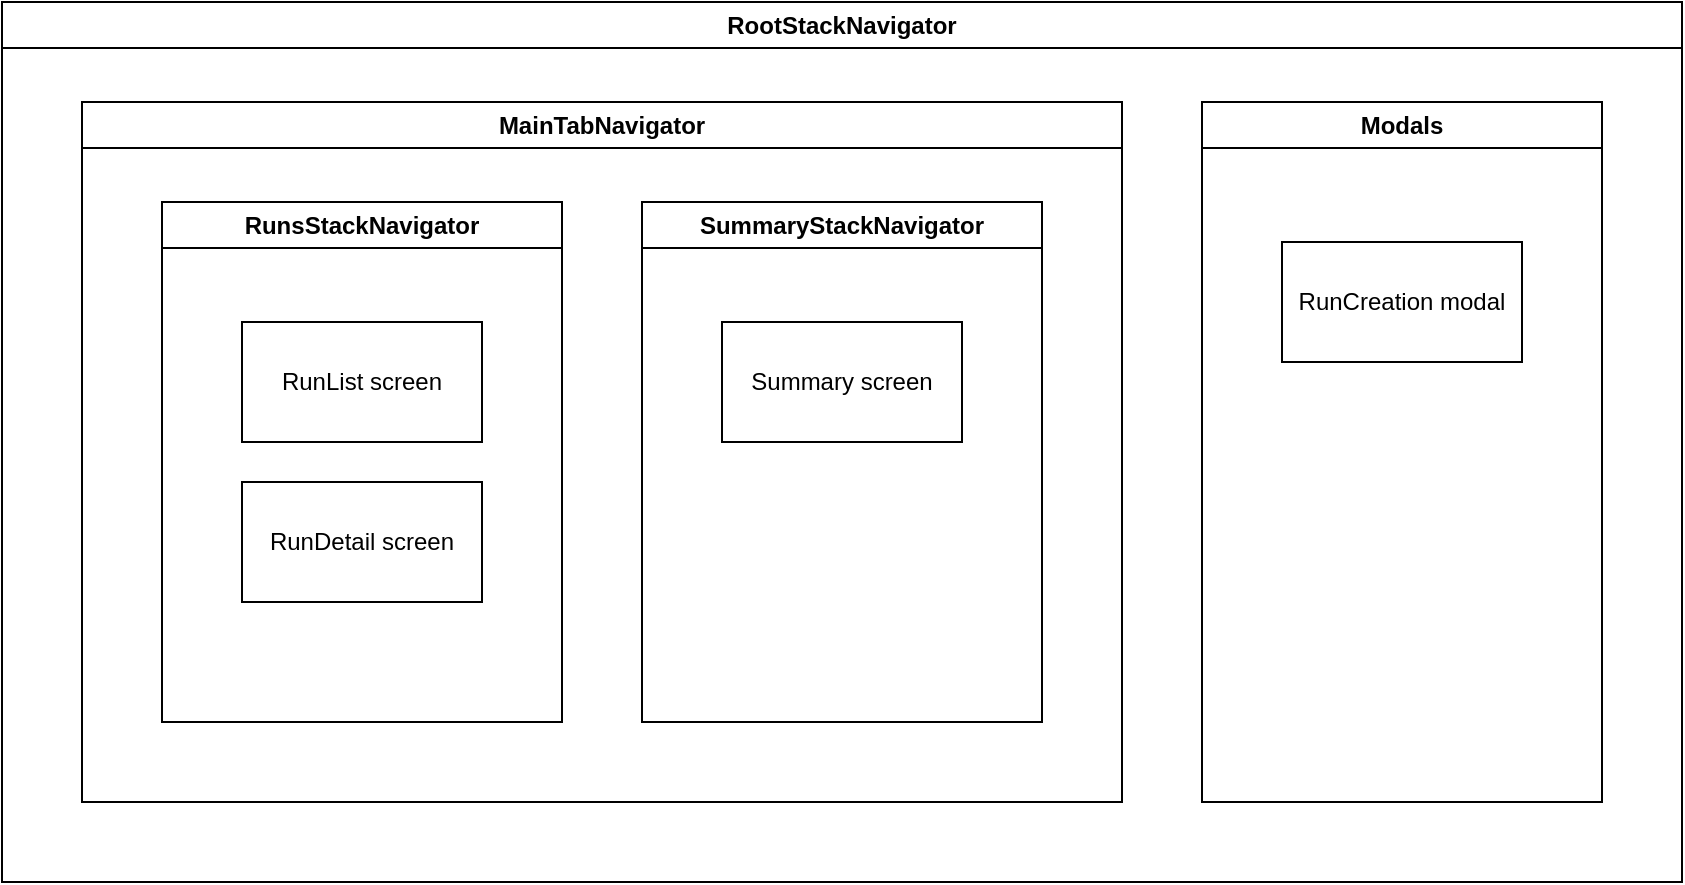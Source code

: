 <mxfile version="21.1.5" type="device">
  <diagram name="Page-1" id="or3pive4Uc9v-FOJlRqE">
    <mxGraphModel dx="1254" dy="663" grid="1" gridSize="10" guides="1" tooltips="1" connect="1" arrows="1" fold="1" page="1" pageScale="1" pageWidth="827" pageHeight="1169" math="0" shadow="0">
      <root>
        <mxCell id="0" />
        <mxCell id="1" parent="0" />
        <mxCell id="0f2lnr4qubu1IfBH857K-1" value="RootStackNavigator" style="swimlane;whiteSpace=wrap;html=1;" vertex="1" parent="1">
          <mxGeometry x="40" y="40" width="840" height="440" as="geometry" />
        </mxCell>
        <mxCell id="0f2lnr4qubu1IfBH857K-2" value="MainTabNavigator" style="swimlane;whiteSpace=wrap;html=1;" vertex="1" parent="0f2lnr4qubu1IfBH857K-1">
          <mxGeometry x="40" y="50" width="520" height="350" as="geometry" />
        </mxCell>
        <mxCell id="0f2lnr4qubu1IfBH857K-6" value="RunsStackNavigator" style="swimlane;whiteSpace=wrap;html=1;" vertex="1" parent="0f2lnr4qubu1IfBH857K-2">
          <mxGeometry x="40" y="50" width="200" height="260" as="geometry" />
        </mxCell>
        <mxCell id="0f2lnr4qubu1IfBH857K-11" value="RunList screen" style="rounded=0;whiteSpace=wrap;html=1;" vertex="1" parent="0f2lnr4qubu1IfBH857K-6">
          <mxGeometry x="40" y="60" width="120" height="60" as="geometry" />
        </mxCell>
        <mxCell id="0f2lnr4qubu1IfBH857K-12" value="RunDetail screen" style="rounded=0;whiteSpace=wrap;html=1;" vertex="1" parent="0f2lnr4qubu1IfBH857K-6">
          <mxGeometry x="40" y="140" width="120" height="60" as="geometry" />
        </mxCell>
        <mxCell id="0f2lnr4qubu1IfBH857K-10" value="SummaryStackNavigator" style="swimlane;whiteSpace=wrap;html=1;" vertex="1" parent="0f2lnr4qubu1IfBH857K-2">
          <mxGeometry x="280" y="50" width="200" height="260" as="geometry" />
        </mxCell>
        <mxCell id="0f2lnr4qubu1IfBH857K-13" value="Summary screen" style="rounded=0;whiteSpace=wrap;html=1;" vertex="1" parent="0f2lnr4qubu1IfBH857K-10">
          <mxGeometry x="40" y="60" width="120" height="60" as="geometry" />
        </mxCell>
        <mxCell id="0f2lnr4qubu1IfBH857K-15" value="Modals" style="swimlane;whiteSpace=wrap;html=1;" vertex="1" parent="0f2lnr4qubu1IfBH857K-1">
          <mxGeometry x="600" y="50" width="200" height="350" as="geometry" />
        </mxCell>
        <mxCell id="0f2lnr4qubu1IfBH857K-14" value="RunCreation modal" style="rounded=0;whiteSpace=wrap;html=1;" vertex="1" parent="0f2lnr4qubu1IfBH857K-15">
          <mxGeometry x="40" y="70" width="120" height="60" as="geometry" />
        </mxCell>
      </root>
    </mxGraphModel>
  </diagram>
</mxfile>
